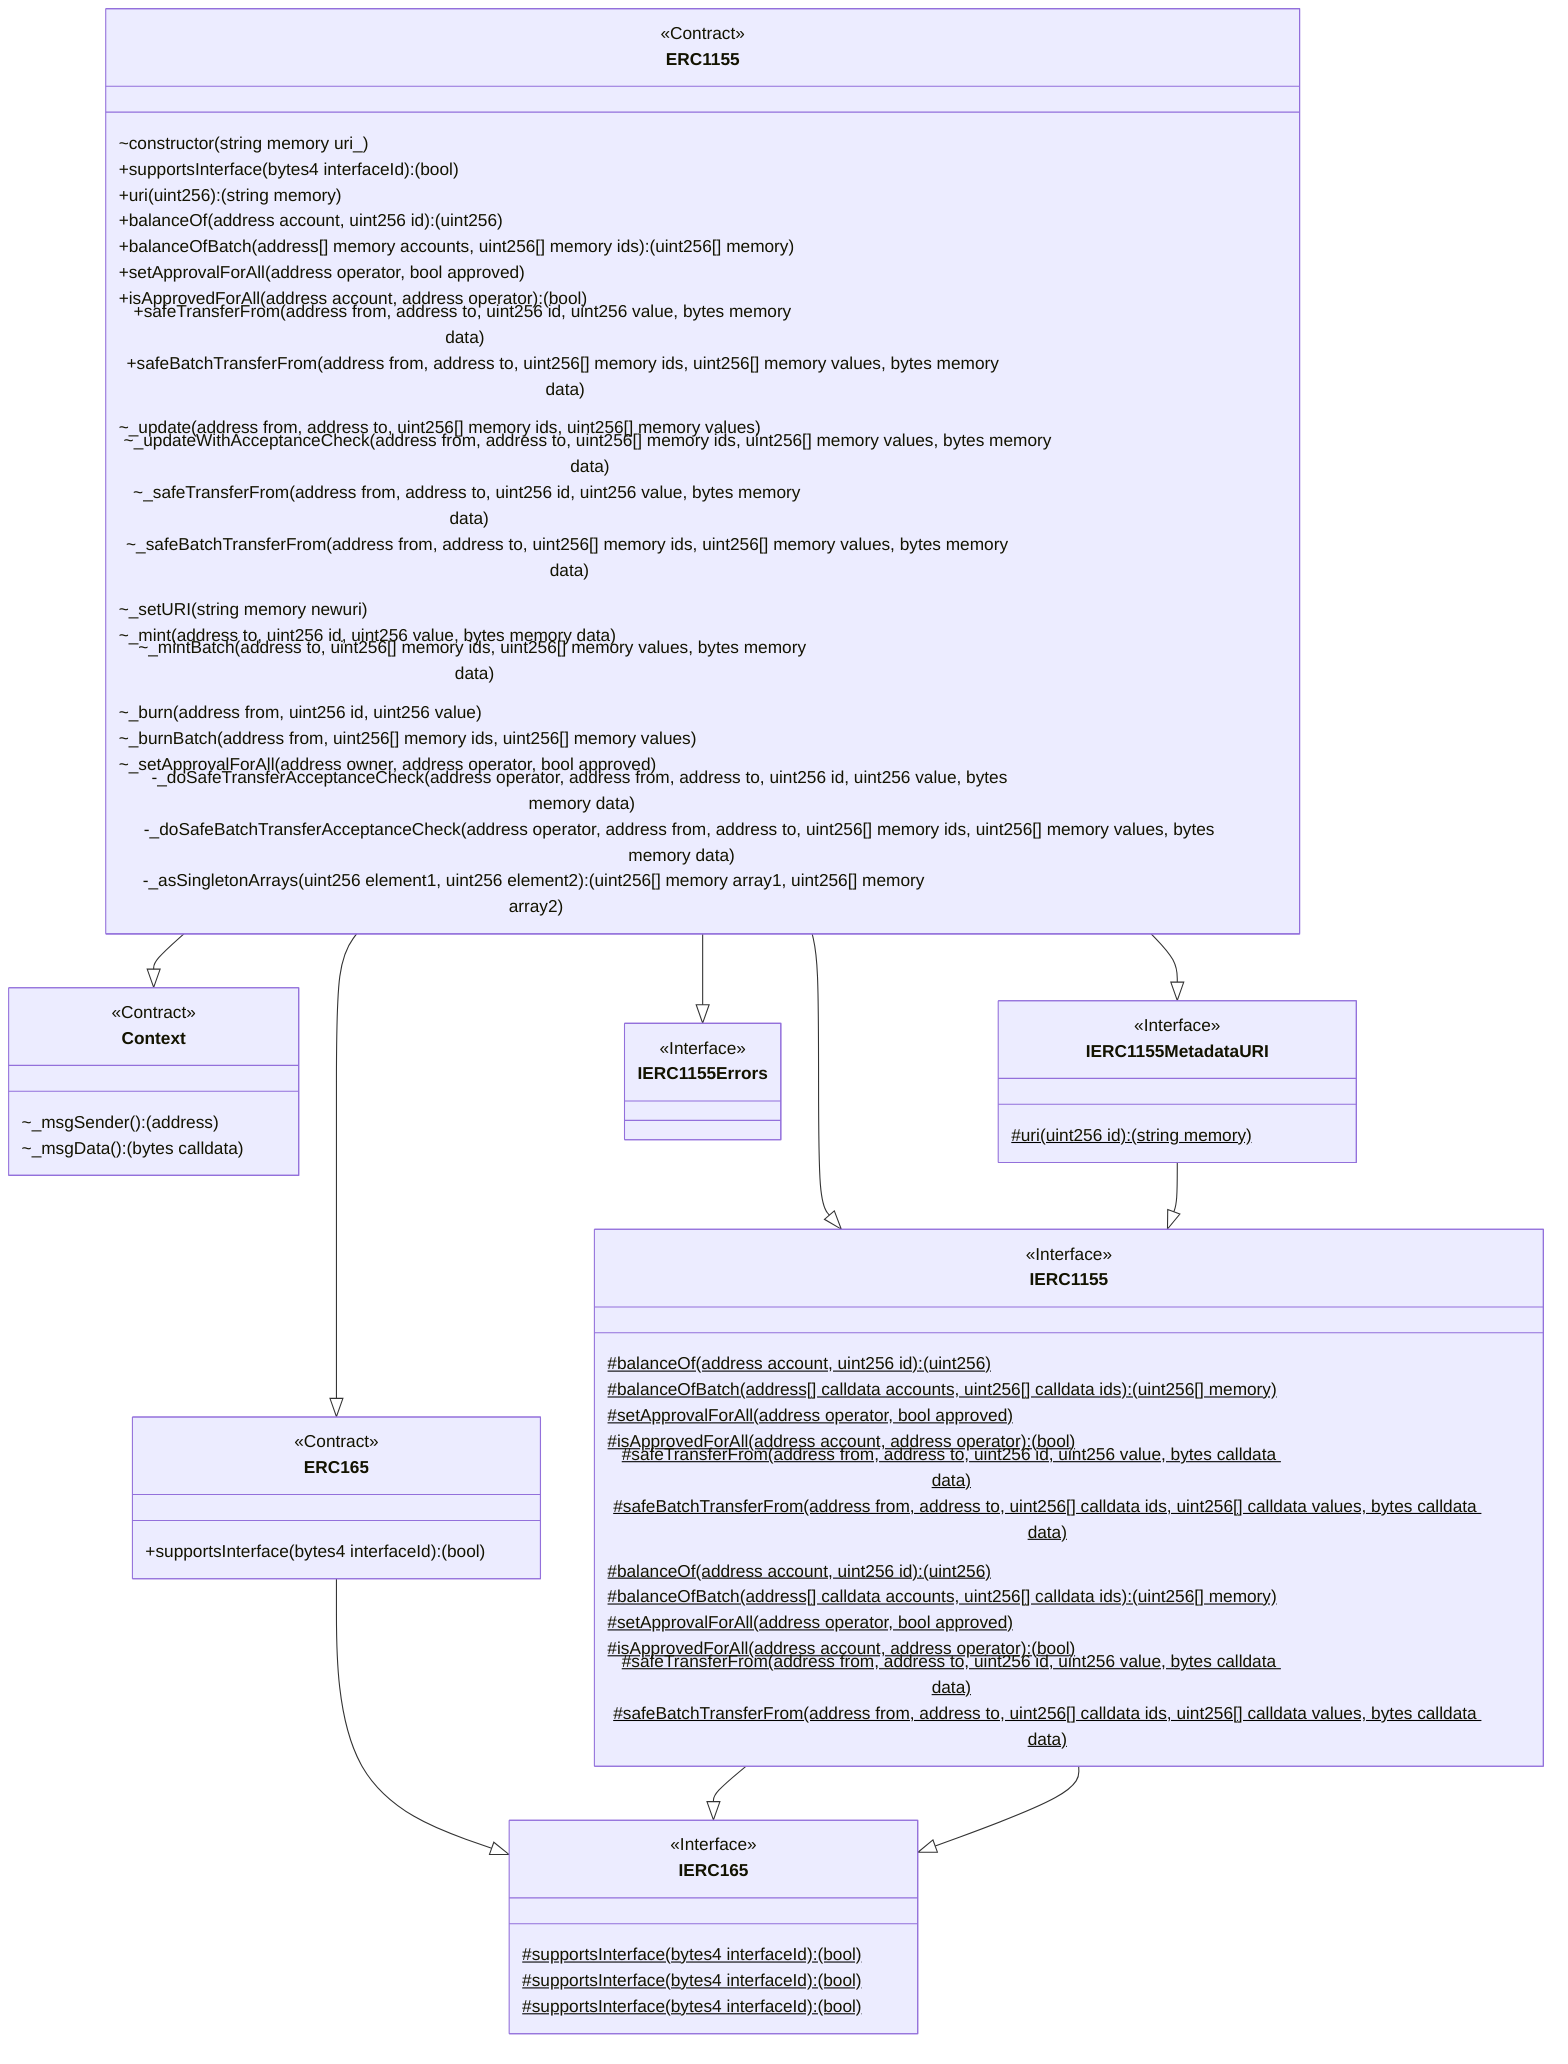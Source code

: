 classDiagram
  %% 727:16204:1
  class ERC1155 {
    <<Contract>>
    ~constructor(string memory uri_)
    +supportsInterface(bytes4 interfaceId): (bool)
    +uri(uint256): (string memory)
    +balanceOf(address account, uint256 id): (uint256)
    +balanceOfBatch(address[] memory accounts, uint256[] memory ids): (uint256[] memory)
    +setApprovalForAll(address operator, bool approved)
    +isApprovedForAll(address account, address operator): (bool)
    +safeTransferFrom(address from, address to, uint256 id, uint256 value, bytes memory data)
    +safeBatchTransferFrom(address from, address to, uint256[] memory ids, uint256[] memory values, bytes memory data)
    ~_update(address from, address to, uint256[] memory ids, uint256[] memory values)
    ~_updateWithAcceptanceCheck(address from, address to, uint256[] memory ids, uint256[] memory values, bytes memory data)
    ~_safeTransferFrom(address from, address to, uint256 id, uint256 value, bytes memory data)
    ~_safeBatchTransferFrom(address from, address to, uint256[] memory ids, uint256[] memory values, bytes memory data)
    ~_setURI(string memory newuri)
    ~_mint(address to, uint256 id, uint256 value, bytes memory data)
    ~_mintBatch(address to, uint256[] memory ids, uint256[] memory values, bytes memory data)
    ~_burn(address from, uint256 id, uint256 value)
    ~_burnBatch(address from, uint256[] memory ids, uint256[] memory values)
    ~_setApprovalForAll(address owner, address operator, bool approved)
    -_doSafeTransferAcceptanceCheck(address operator, address from, address to, uint256 id, uint256 value, bytes memory data)
    -_doSafeBatchTransferAcceptanceCheck(address operator, address from, address to, uint256[] memory ids, uint256[] memory values, bytes memory data)
    -_asSingletonArrays(uint256 element1, uint256 element2): (uint256[] memory array1, uint256[] memory array2)
  }
  
  ERC1155 --|> Context
  
  %% 624:235:6
  class Context {
    <<Contract>>
    ~_msgSender(): (address)
    ~_msgData(): (bytes calldata)
  }
  
  ERC1155 --|> ERC165
  
  %% 659:251:8
  class ERC165 {
    <<Contract>>
    +supportsInterface(bytes4 interfaceId): (bool)
  }
  
  ERC165 --|> IERC165
  
  %% 421:447:9
  class IERC165 {
    <<Interface>>
    #supportsInterface(bytes4 interfaceId): (bool)$
  }
  
  ERC1155 --|> IERC1155
  
  %% 336:4384:2
  class IERC1155 {
    <<Interface>>
    #balanceOf(address account, uint256 id): (uint256)$
    #balanceOfBatch(address[] calldata accounts, uint256[] calldata ids): (uint256[] memory)$
    #setApprovalForAll(address operator, bool approved)$
    #isApprovedForAll(address account, address operator): (bool)$
    #safeTransferFrom(address from, address to, uint256 id, uint256 value, bytes calldata data)$
    #safeBatchTransferFrom(address from, address to, uint256[] calldata ids, uint256[] calldata values, bytes calldata data)$
  }
  
  IERC1155 --|> IERC165
  
  %% 421:447:9
  class IERC165 {
    <<Interface>>
    #supportsInterface(bytes4 interfaceId): (bool)$
  }
  
  ERC1155 --|> IERC1155MetadataURI
  
  %% 366:310:4
  class IERC1155MetadataURI {
    <<Interface>>
    #uri(uint256 id): (string memory)$
  }
  
  IERC1155MetadataURI --|> IERC1155
  
  %% 336:4384:2
  class IERC1155 {
    <<Interface>>
    #balanceOf(address account, uint256 id): (uint256)$
    #balanceOfBatch(address[] calldata accounts, uint256[] calldata ids): (uint256[] memory)$
    #setApprovalForAll(address operator, bool approved)$
    #isApprovedForAll(address account, address operator): (bool)$
    #safeTransferFrom(address from, address to, uint256 id, uint256 value, bytes calldata data)$
    #safeBatchTransferFrom(address from, address to, uint256[] calldata ids, uint256[] calldata values, bytes calldata data)$
  }
  
  IERC1155 --|> IERC165
  
  %% 421:447:9
  class IERC165 {
    <<Interface>>
    #supportsInterface(bytes4 interfaceId): (bool)$
  }
  
  ERC1155 --|> IERC1155Errors
  
  %% 4424:2107:0
  class IERC1155Errors {
    <<Interface>>
  }